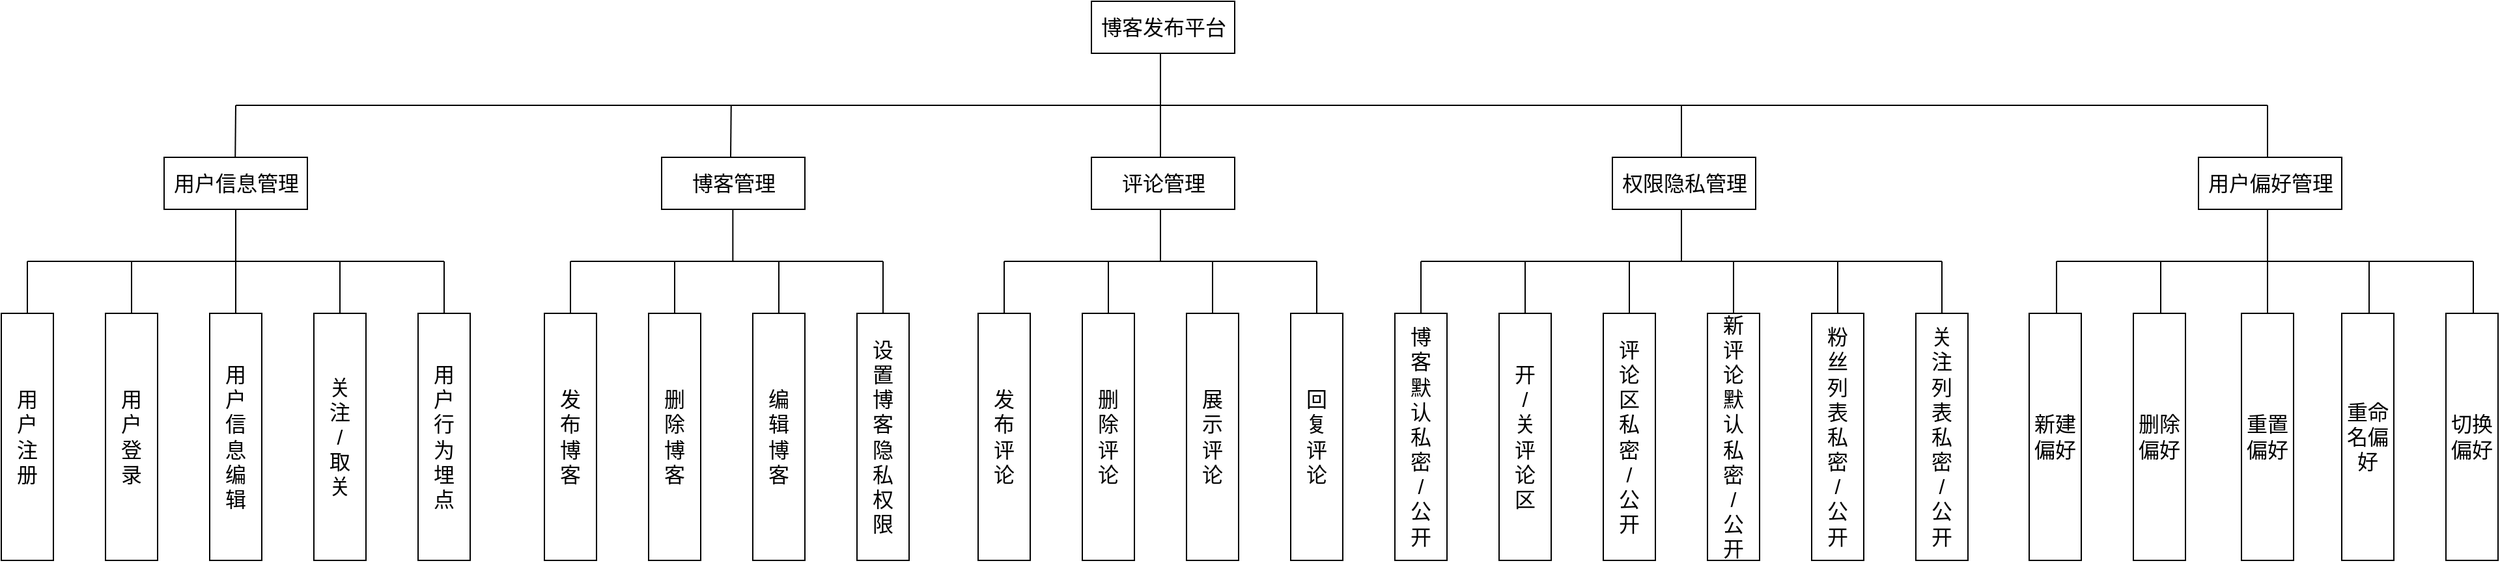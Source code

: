 <mxfile version="21.1.8" type="github">
  <diagram id="d-U0d1p46qxexb8Z6TgB" name="第 1 页">
    <mxGraphModel dx="2736" dy="-205" grid="1" gridSize="10" guides="1" tooltips="1" connect="1" arrows="1" fold="1" page="1" pageScale="1" pageWidth="827" pageHeight="1169" math="0" shadow="0">
      <root>
        <mxCell id="0" />
        <mxCell id="1" parent="0" />
        <mxCell id="C9Y4gFjEJ6BBRUexVg0w-4" value="用户信息管理" style="html=1;fontSize=16;" parent="1" vertex="1">
          <mxGeometry x="-165" y="1440" width="110" height="40" as="geometry" />
        </mxCell>
        <mxCell id="C9Y4gFjEJ6BBRUexVg0w-6" value="评论管理" style="html=1;fontSize=16;" parent="1" vertex="1">
          <mxGeometry x="547" y="1440" width="110" height="40" as="geometry" />
        </mxCell>
        <mxCell id="C9Y4gFjEJ6BBRUexVg0w-7" value="权限隐私管理" style="html=1;fontSize=16;" parent="1" vertex="1">
          <mxGeometry x="947" y="1440" width="110" height="40" as="geometry" />
        </mxCell>
        <mxCell id="C9Y4gFjEJ6BBRUexVg0w-8" value="用户偏好管理" style="html=1;fontSize=16;" parent="1" vertex="1">
          <mxGeometry x="1397" y="1440" width="110" height="40" as="geometry" />
        </mxCell>
        <mxCell id="C9Y4gFjEJ6BBRUexVg0w-10" value="&lt;div style=&quot;font-size: 16px;&quot;&gt;用&lt;/div&gt;&lt;div style=&quot;font-size: 16px;&quot;&gt;户&lt;/div&gt;&lt;div style=&quot;font-size: 16px;&quot;&gt;登&lt;/div&gt;&lt;div style=&quot;font-size: 16px;&quot;&gt;录&lt;/div&gt;" style="html=1;whiteSpace=wrap;fontSize=16;" parent="1" vertex="1">
          <mxGeometry x="-210" y="1560" width="40" height="190" as="geometry" />
        </mxCell>
        <mxCell id="C9Y4gFjEJ6BBRUexVg0w-11" value="&lt;div style=&quot;font-size: 16px;&quot;&gt;用&lt;/div&gt;&lt;div style=&quot;font-size: 16px;&quot;&gt;户&lt;/div&gt;&lt;div style=&quot;font-size: 16px;&quot;&gt;注&lt;/div&gt;&lt;div style=&quot;font-size: 16px;&quot;&gt;册&lt;/div&gt;" style="html=1;fontSize=16;whiteSpace=wrap;" parent="1" vertex="1">
          <mxGeometry x="-290" y="1560" width="40" height="190" as="geometry" />
        </mxCell>
        <mxCell id="C9Y4gFjEJ6BBRUexVg0w-12" value="&lt;div&gt;关&lt;/div&gt;&lt;div&gt;注&lt;/div&gt;&lt;div&gt;/&lt;/div&gt;&lt;div&gt;取&lt;/div&gt;&lt;div&gt;关&lt;/div&gt;" style="html=1;whiteSpace=wrap;fontSize=16;" parent="1" vertex="1">
          <mxGeometry x="-50" y="1560" width="40" height="190" as="geometry" />
        </mxCell>
        <mxCell id="C9Y4gFjEJ6BBRUexVg0w-13" value="&lt;div&gt;用&lt;/div&gt;&lt;div&gt;户&lt;/div&gt;&lt;div&gt;信&lt;/div&gt;&lt;div&gt;息&lt;/div&gt;&lt;div&gt;编&lt;/div&gt;&lt;div&gt;辑&lt;/div&gt;" style="html=1;whiteSpace=wrap;fontSize=16;" parent="1" vertex="1">
          <mxGeometry x="-130" y="1560" width="40" height="190" as="geometry" />
        </mxCell>
        <mxCell id="C9Y4gFjEJ6BBRUexVg0w-15" value="&lt;div&gt;用&lt;/div&gt;&lt;div&gt;户&lt;/div&gt;&lt;div&gt;行&lt;/div&gt;&lt;div&gt;为&lt;/div&gt;&lt;div&gt;埋&lt;/div&gt;&lt;div&gt;点&lt;/div&gt;" style="html=1;whiteSpace=wrap;fontSize=16;" parent="1" vertex="1">
          <mxGeometry x="30" y="1560" width="40" height="190" as="geometry" />
        </mxCell>
        <mxCell id="C9Y4gFjEJ6BBRUexVg0w-43" value="" style="endArrow=none;html=1;rounded=0;exitX=0.5;exitY=1;exitDx=0;exitDy=0;" parent="1" edge="1" source="C9Y4gFjEJ6BBRUexVg0w-4">
          <mxGeometry width="50" height="50" relative="1" as="geometry">
            <mxPoint x="-10" y="1490" as="sourcePoint" />
            <mxPoint x="-110" y="1520" as="targetPoint" />
          </mxGeometry>
        </mxCell>
        <mxCell id="C9Y4gFjEJ6BBRUexVg0w-44" value="" style="endArrow=none;html=1;rounded=0;" parent="1" edge="1">
          <mxGeometry width="50" height="50" relative="1" as="geometry">
            <mxPoint x="-270" y="1520" as="sourcePoint" />
            <mxPoint x="50" y="1520" as="targetPoint" />
          </mxGeometry>
        </mxCell>
        <mxCell id="C9Y4gFjEJ6BBRUexVg0w-51" value="" style="endArrow=none;html=1;rounded=0;entryX=0.5;entryY=0;entryDx=0;entryDy=0;" parent="1" target="C9Y4gFjEJ6BBRUexVg0w-11" edge="1">
          <mxGeometry width="50" height="50" relative="1" as="geometry">
            <mxPoint x="-270" y="1520" as="sourcePoint" />
            <mxPoint x="70" y="1340" as="targetPoint" />
          </mxGeometry>
        </mxCell>
        <mxCell id="C9Y4gFjEJ6BBRUexVg0w-57" value="" style="endArrow=none;html=1;rounded=0;entryX=0.5;entryY=0;entryDx=0;entryDy=0;" parent="1" edge="1" target="C9Y4gFjEJ6BBRUexVg0w-10">
          <mxGeometry width="50" height="50" relative="1" as="geometry">
            <mxPoint x="-190" y="1520" as="sourcePoint" />
            <mxPoint x="60" y="1450" as="targetPoint" />
          </mxGeometry>
        </mxCell>
        <mxCell id="C9Y4gFjEJ6BBRUexVg0w-64" value="" style="endArrow=none;html=1;rounded=0;entryX=0.5;entryY=0;entryDx=0;entryDy=0;" parent="1" edge="1" target="C9Y4gFjEJ6BBRUexVg0w-13">
          <mxGeometry width="50" height="50" relative="1" as="geometry">
            <mxPoint x="-110" y="1520" as="sourcePoint" />
            <mxPoint x="60" y="1494.89" as="targetPoint" />
          </mxGeometry>
        </mxCell>
        <mxCell id="C9Y4gFjEJ6BBRUexVg0w-65" value="" style="endArrow=none;html=1;rounded=0;entryX=0.5;entryY=0;entryDx=0;entryDy=0;" parent="1" edge="1" target="C9Y4gFjEJ6BBRUexVg0w-12">
          <mxGeometry width="50" height="50" relative="1" as="geometry">
            <mxPoint x="-30" y="1520" as="sourcePoint" />
            <mxPoint x="60" y="1544.89" as="targetPoint" />
          </mxGeometry>
        </mxCell>
        <mxCell id="C9Y4gFjEJ6BBRUexVg0w-66" value="" style="endArrow=none;html=1;rounded=0;" parent="1" edge="1">
          <mxGeometry width="50" height="50" relative="1" as="geometry">
            <mxPoint x="50" y="1520" as="sourcePoint" />
            <mxPoint x="50" y="1560" as="targetPoint" />
          </mxGeometry>
        </mxCell>
        <mxCell id="49IgF9m1il93z8ICgpWP-1" value="博客发布平台" style="html=1;fontSize=16;" vertex="1" parent="1">
          <mxGeometry x="547" y="1320" width="110" height="40" as="geometry" />
        </mxCell>
        <mxCell id="49IgF9m1il93z8ICgpWP-2" value="博客管理" style="html=1;fontSize=16;" vertex="1" parent="1">
          <mxGeometry x="217" y="1440" width="110" height="40" as="geometry" />
        </mxCell>
        <mxCell id="49IgF9m1il93z8ICgpWP-3" value="" style="endArrow=none;html=1;rounded=0;exitX=0.5;exitY=1;exitDx=0;exitDy=0;" edge="1" parent="1">
          <mxGeometry width="50" height="50" relative="1" as="geometry">
            <mxPoint x="271.68" y="1480" as="sourcePoint" />
            <mxPoint x="271.68" y="1520" as="targetPoint" />
          </mxGeometry>
        </mxCell>
        <mxCell id="49IgF9m1il93z8ICgpWP-4" value="" style="endArrow=none;html=1;rounded=0;" edge="1" parent="1">
          <mxGeometry width="50" height="50" relative="1" as="geometry">
            <mxPoint x="147" y="1520" as="sourcePoint" />
            <mxPoint x="387" y="1520" as="targetPoint" />
          </mxGeometry>
        </mxCell>
        <mxCell id="49IgF9m1il93z8ICgpWP-6" value="" style="endArrow=none;html=1;rounded=0;entryX=0.5;entryY=0;entryDx=0;entryDy=0;" edge="1" parent="1">
          <mxGeometry width="50" height="50" relative="1" as="geometry">
            <mxPoint x="147" y="1520" as="sourcePoint" />
            <mxPoint x="147" y="1560" as="targetPoint" />
          </mxGeometry>
        </mxCell>
        <mxCell id="49IgF9m1il93z8ICgpWP-7" value="" style="endArrow=none;html=1;rounded=0;entryX=0.5;entryY=0;entryDx=0;entryDy=0;" edge="1" parent="1">
          <mxGeometry width="50" height="50" relative="1" as="geometry">
            <mxPoint x="227" y="1520" as="sourcePoint" />
            <mxPoint x="227" y="1560" as="targetPoint" />
          </mxGeometry>
        </mxCell>
        <mxCell id="49IgF9m1il93z8ICgpWP-8" value="" style="endArrow=none;html=1;rounded=0;entryX=0.5;entryY=0;entryDx=0;entryDy=0;" edge="1" parent="1">
          <mxGeometry width="50" height="50" relative="1" as="geometry">
            <mxPoint x="387" y="1520" as="sourcePoint" />
            <mxPoint x="387" y="1560" as="targetPoint" />
          </mxGeometry>
        </mxCell>
        <mxCell id="49IgF9m1il93z8ICgpWP-9" value="" style="endArrow=none;html=1;rounded=0;" edge="1" parent="1">
          <mxGeometry width="50" height="50" relative="1" as="geometry">
            <mxPoint x="307" y="1520" as="sourcePoint" />
            <mxPoint x="307" y="1560" as="targetPoint" />
          </mxGeometry>
        </mxCell>
        <mxCell id="49IgF9m1il93z8ICgpWP-17" value="" style="endArrow=none;html=1;rounded=0;exitX=0.5;exitY=1;exitDx=0;exitDy=0;" edge="1" parent="1">
          <mxGeometry width="50" height="50" relative="1" as="geometry">
            <mxPoint x="1000" y="1480" as="sourcePoint" />
            <mxPoint x="1000" y="1520" as="targetPoint" />
          </mxGeometry>
        </mxCell>
        <mxCell id="49IgF9m1il93z8ICgpWP-18" value="" style="endArrow=none;html=1;rounded=0;" edge="1" parent="1">
          <mxGeometry width="50" height="50" relative="1" as="geometry">
            <mxPoint x="800" y="1520" as="sourcePoint" />
            <mxPoint x="1200" y="1520" as="targetPoint" />
          </mxGeometry>
        </mxCell>
        <mxCell id="49IgF9m1il93z8ICgpWP-19" value="" style="endArrow=none;html=1;rounded=0;entryX=0.5;entryY=0;entryDx=0;entryDy=0;" edge="1" parent="1">
          <mxGeometry width="50" height="50" relative="1" as="geometry">
            <mxPoint x="800" y="1520" as="sourcePoint" />
            <mxPoint x="800" y="1560" as="targetPoint" />
          </mxGeometry>
        </mxCell>
        <mxCell id="49IgF9m1il93z8ICgpWP-20" value="" style="endArrow=none;html=1;rounded=0;entryX=0.5;entryY=0;entryDx=0;entryDy=0;" edge="1" parent="1">
          <mxGeometry width="50" height="50" relative="1" as="geometry">
            <mxPoint x="880" y="1520" as="sourcePoint" />
            <mxPoint x="880" y="1560" as="targetPoint" />
          </mxGeometry>
        </mxCell>
        <mxCell id="49IgF9m1il93z8ICgpWP-21" value="" style="endArrow=none;html=1;rounded=0;entryX=0.5;entryY=0;entryDx=0;entryDy=0;" edge="1" parent="1">
          <mxGeometry width="50" height="50" relative="1" as="geometry">
            <mxPoint x="960" y="1520" as="sourcePoint" />
            <mxPoint x="960" y="1560" as="targetPoint" />
          </mxGeometry>
        </mxCell>
        <mxCell id="49IgF9m1il93z8ICgpWP-22" value="" style="endArrow=none;html=1;rounded=0;entryX=0.5;entryY=0;entryDx=0;entryDy=0;" edge="1" parent="1">
          <mxGeometry width="50" height="50" relative="1" as="geometry">
            <mxPoint x="1040" y="1520" as="sourcePoint" />
            <mxPoint x="1040" y="1560" as="targetPoint" />
          </mxGeometry>
        </mxCell>
        <mxCell id="49IgF9m1il93z8ICgpWP-23" value="" style="endArrow=none;html=1;rounded=0;" edge="1" parent="1">
          <mxGeometry width="50" height="50" relative="1" as="geometry">
            <mxPoint x="1288" y="1520" as="sourcePoint" />
            <mxPoint x="1288" y="1560" as="targetPoint" />
          </mxGeometry>
        </mxCell>
        <mxCell id="49IgF9m1il93z8ICgpWP-24" value="" style="endArrow=none;html=1;rounded=0;" edge="1" parent="1">
          <mxGeometry width="50" height="50" relative="1" as="geometry">
            <mxPoint x="1450" y="1480" as="sourcePoint" />
            <mxPoint x="1450" y="1520" as="targetPoint" />
          </mxGeometry>
        </mxCell>
        <mxCell id="49IgF9m1il93z8ICgpWP-25" value="" style="endArrow=none;html=1;rounded=0;" edge="1" parent="1">
          <mxGeometry width="50" height="50" relative="1" as="geometry">
            <mxPoint x="1288" y="1520" as="sourcePoint" />
            <mxPoint x="1608" y="1520" as="targetPoint" />
          </mxGeometry>
        </mxCell>
        <mxCell id="49IgF9m1il93z8ICgpWP-26" value="" style="endArrow=none;html=1;rounded=0;entryX=0.5;entryY=0;entryDx=0;entryDy=0;" edge="1" parent="1">
          <mxGeometry width="50" height="50" relative="1" as="geometry">
            <mxPoint x="1120" y="1520" as="sourcePoint" />
            <mxPoint x="1120" y="1560" as="targetPoint" />
          </mxGeometry>
        </mxCell>
        <mxCell id="49IgF9m1il93z8ICgpWP-27" value="" style="endArrow=none;html=1;rounded=0;entryX=0.5;entryY=0;entryDx=0;entryDy=0;" edge="1" parent="1">
          <mxGeometry width="50" height="50" relative="1" as="geometry">
            <mxPoint x="1368" y="1520" as="sourcePoint" />
            <mxPoint x="1368" y="1560" as="targetPoint" />
          </mxGeometry>
        </mxCell>
        <mxCell id="49IgF9m1il93z8ICgpWP-28" value="" style="endArrow=none;html=1;rounded=0;entryX=0.5;entryY=0;entryDx=0;entryDy=0;" edge="1" parent="1" target="49IgF9m1il93z8ICgpWP-75">
          <mxGeometry width="50" height="50" relative="1" as="geometry">
            <mxPoint x="1450" y="1520" as="sourcePoint" />
            <mxPoint x="1448" y="1560" as="targetPoint" />
          </mxGeometry>
        </mxCell>
        <mxCell id="49IgF9m1il93z8ICgpWP-29" value="" style="endArrow=none;html=1;rounded=0;entryX=0.5;entryY=0;entryDx=0;entryDy=0;" edge="1" parent="1">
          <mxGeometry width="50" height="50" relative="1" as="geometry">
            <mxPoint x="1528" y="1520" as="sourcePoint" />
            <mxPoint x="1528" y="1560" as="targetPoint" />
          </mxGeometry>
        </mxCell>
        <mxCell id="49IgF9m1il93z8ICgpWP-30" value="" style="endArrow=none;html=1;rounded=0;" edge="1" parent="1">
          <mxGeometry width="50" height="50" relative="1" as="geometry">
            <mxPoint x="1608" y="1520" as="sourcePoint" />
            <mxPoint x="1608" y="1560" as="targetPoint" />
          </mxGeometry>
        </mxCell>
        <mxCell id="49IgF9m1il93z8ICgpWP-31" value="" style="endArrow=none;html=1;rounded=0;exitX=0.5;exitY=1;exitDx=0;exitDy=0;" edge="1" parent="1">
          <mxGeometry width="50" height="50" relative="1" as="geometry">
            <mxPoint x="600" y="1480" as="sourcePoint" />
            <mxPoint x="600" y="1520" as="targetPoint" />
          </mxGeometry>
        </mxCell>
        <mxCell id="49IgF9m1il93z8ICgpWP-32" value="" style="endArrow=none;html=1;rounded=0;" edge="1" parent="1">
          <mxGeometry width="50" height="50" relative="1" as="geometry">
            <mxPoint x="480" y="1520" as="sourcePoint" />
            <mxPoint x="720" y="1520" as="targetPoint" />
          </mxGeometry>
        </mxCell>
        <mxCell id="49IgF9m1il93z8ICgpWP-33" value="" style="endArrow=none;html=1;rounded=0;entryX=0.5;entryY=0;entryDx=0;entryDy=0;" edge="1" parent="1">
          <mxGeometry width="50" height="50" relative="1" as="geometry">
            <mxPoint x="480" y="1520" as="sourcePoint" />
            <mxPoint x="480" y="1560" as="targetPoint" />
          </mxGeometry>
        </mxCell>
        <mxCell id="49IgF9m1il93z8ICgpWP-34" value="" style="endArrow=none;html=1;rounded=0;entryX=0.5;entryY=0;entryDx=0;entryDy=0;" edge="1" parent="1">
          <mxGeometry width="50" height="50" relative="1" as="geometry">
            <mxPoint x="560" y="1520" as="sourcePoint" />
            <mxPoint x="560" y="1560" as="targetPoint" />
          </mxGeometry>
        </mxCell>
        <mxCell id="49IgF9m1il93z8ICgpWP-35" value="" style="endArrow=none;html=1;rounded=0;entryX=0.5;entryY=0;entryDx=0;entryDy=0;" edge="1" parent="1">
          <mxGeometry width="50" height="50" relative="1" as="geometry">
            <mxPoint x="720" y="1520" as="sourcePoint" />
            <mxPoint x="720" y="1560" as="targetPoint" />
          </mxGeometry>
        </mxCell>
        <mxCell id="49IgF9m1il93z8ICgpWP-36" value="" style="endArrow=none;html=1;rounded=0;" edge="1" parent="1">
          <mxGeometry width="50" height="50" relative="1" as="geometry">
            <mxPoint x="640" y="1520" as="sourcePoint" />
            <mxPoint x="640" y="1560" as="targetPoint" />
          </mxGeometry>
        </mxCell>
        <mxCell id="49IgF9m1il93z8ICgpWP-37" value="" style="endArrow=none;html=1;rounded=0;" edge="1" parent="1">
          <mxGeometry width="50" height="50" relative="1" as="geometry">
            <mxPoint x="1200" y="1520" as="sourcePoint" />
            <mxPoint x="1200" y="1560" as="targetPoint" />
          </mxGeometry>
        </mxCell>
        <mxCell id="49IgF9m1il93z8ICgpWP-48" value="&lt;div&gt;发&lt;/div&gt;&lt;div&gt;布&lt;/div&gt;&lt;div&gt;博&lt;/div&gt;&lt;div&gt;客&lt;/div&gt;" style="html=1;fontSize=16;whiteSpace=wrap;" vertex="1" parent="1">
          <mxGeometry x="127" y="1560" width="40" height="190" as="geometry" />
        </mxCell>
        <mxCell id="49IgF9m1il93z8ICgpWP-49" value="&lt;div&gt;删&lt;/div&gt;&lt;div&gt;除&lt;/div&gt;&lt;div&gt;博&lt;/div&gt;&lt;div&gt;客&lt;/div&gt;" style="html=1;fontSize=16;whiteSpace=wrap;" vertex="1" parent="1">
          <mxGeometry x="207" y="1560" width="40" height="190" as="geometry" />
        </mxCell>
        <mxCell id="49IgF9m1il93z8ICgpWP-50" value="&lt;div&gt;编&lt;/div&gt;&lt;div&gt;辑&lt;/div&gt;&lt;div&gt;博&lt;/div&gt;&lt;div&gt;客&lt;/div&gt;" style="html=1;fontSize=16;whiteSpace=wrap;" vertex="1" parent="1">
          <mxGeometry x="287" y="1560" width="40" height="190" as="geometry" />
        </mxCell>
        <mxCell id="49IgF9m1il93z8ICgpWP-51" value="&lt;div&gt;设&lt;/div&gt;&lt;div&gt;置&lt;/div&gt;&lt;div&gt;博&lt;/div&gt;&lt;div&gt;客&lt;/div&gt;&lt;div&gt;隐&lt;/div&gt;&lt;div&gt;私&lt;/div&gt;&lt;div&gt;权&lt;/div&gt;&lt;div&gt;限&lt;/div&gt;" style="html=1;fontSize=16;whiteSpace=wrap;" vertex="1" parent="1">
          <mxGeometry x="367" y="1560" width="40" height="190" as="geometry" />
        </mxCell>
        <mxCell id="49IgF9m1il93z8ICgpWP-52" value="&lt;div&gt;发&lt;/div&gt;&lt;div&gt;布&lt;/div&gt;&lt;div&gt;评&lt;/div&gt;&lt;div&gt;论&lt;br&gt;&lt;/div&gt;" style="html=1;fontSize=16;whiteSpace=wrap;" vertex="1" parent="1">
          <mxGeometry x="460" y="1560" width="40" height="190" as="geometry" />
        </mxCell>
        <mxCell id="49IgF9m1il93z8ICgpWP-53" value="&lt;div&gt;删&lt;/div&gt;&lt;div&gt;除&lt;/div&gt;&lt;div&gt;评&lt;/div&gt;&lt;div&gt;论&lt;br&gt;&lt;/div&gt;" style="html=1;fontSize=16;whiteSpace=wrap;" vertex="1" parent="1">
          <mxGeometry x="540" y="1560" width="40" height="190" as="geometry" />
        </mxCell>
        <mxCell id="49IgF9m1il93z8ICgpWP-54" value="&lt;div&gt;展&lt;/div&gt;&lt;div&gt;示&lt;/div&gt;&lt;div&gt;评&lt;/div&gt;&lt;div&gt;论&lt;/div&gt;" style="html=1;fontSize=16;whiteSpace=wrap;" vertex="1" parent="1">
          <mxGeometry x="620" y="1560" width="40" height="190" as="geometry" />
        </mxCell>
        <mxCell id="49IgF9m1il93z8ICgpWP-55" value="&lt;div&gt;回&lt;/div&gt;&lt;div&gt;复&lt;/div&gt;&lt;div&gt;评&lt;/div&gt;&lt;div&gt;论&lt;/div&gt;" style="html=1;fontSize=16;whiteSpace=wrap;" vertex="1" parent="1">
          <mxGeometry x="700" y="1560" width="40" height="190" as="geometry" />
        </mxCell>
        <mxCell id="49IgF9m1il93z8ICgpWP-56" value="&lt;div&gt;博&lt;/div&gt;&lt;div&gt;客&lt;/div&gt;&lt;div&gt;默&lt;/div&gt;&lt;div&gt;认&lt;/div&gt;&lt;div&gt;私&lt;/div&gt;&lt;div&gt;密&lt;/div&gt;&lt;div&gt;/&lt;/div&gt;&lt;div&gt;公&lt;/div&gt;&lt;div&gt;开&lt;/div&gt;" style="html=1;fontSize=16;whiteSpace=wrap;" vertex="1" parent="1">
          <mxGeometry x="780" y="1560" width="40" height="190" as="geometry" />
        </mxCell>
        <mxCell id="49IgF9m1il93z8ICgpWP-57" value="&lt;div&gt;开&lt;/div&gt;&lt;div&gt;/&lt;/div&gt;&lt;div&gt;关&lt;/div&gt;&lt;div&gt;评&lt;/div&gt;&lt;div&gt;论&lt;/div&gt;&lt;div&gt;区&lt;/div&gt;" style="html=1;fontSize=16;whiteSpace=wrap;" vertex="1" parent="1">
          <mxGeometry x="860" y="1560" width="40" height="190" as="geometry" />
        </mxCell>
        <mxCell id="49IgF9m1il93z8ICgpWP-58" value="&lt;div&gt;评&lt;/div&gt;&lt;div&gt;论&lt;/div&gt;&lt;div&gt;区&lt;/div&gt;&lt;div&gt;私&lt;/div&gt;&lt;div&gt;密&lt;/div&gt;&lt;div&gt;/&lt;/div&gt;&lt;div&gt;公&lt;/div&gt;&lt;div&gt;开&lt;/div&gt;" style="html=1;fontSize=16;whiteSpace=wrap;" vertex="1" parent="1">
          <mxGeometry x="940" y="1560" width="40" height="190" as="geometry" />
        </mxCell>
        <mxCell id="49IgF9m1il93z8ICgpWP-59" value="&lt;div&gt;新&lt;/div&gt;&lt;div&gt;评&lt;/div&gt;&lt;div&gt;论&lt;/div&gt;&lt;div&gt;默&lt;/div&gt;&lt;div&gt;认&lt;/div&gt;&lt;div&gt;私&lt;/div&gt;&lt;div&gt;密&lt;/div&gt;&lt;div&gt;/&lt;/div&gt;&lt;div&gt;公&lt;/div&gt;&lt;div&gt;开&lt;/div&gt;" style="html=1;fontSize=16;whiteSpace=wrap;" vertex="1" parent="1">
          <mxGeometry x="1020" y="1560" width="40" height="190" as="geometry" />
        </mxCell>
        <mxCell id="49IgF9m1il93z8ICgpWP-60" value="&lt;div&gt;粉&lt;/div&gt;&lt;div&gt;丝&lt;/div&gt;&lt;div&gt;列&lt;/div&gt;&lt;div&gt;表&lt;/div&gt;&lt;div&gt;私&lt;/div&gt;&lt;div&gt;密&lt;/div&gt;&lt;div&gt;/&lt;/div&gt;&lt;div&gt;公&lt;/div&gt;&lt;div&gt;开&lt;/div&gt;" style="html=1;fontSize=16;whiteSpace=wrap;" vertex="1" parent="1">
          <mxGeometry x="1100" y="1560" width="40" height="190" as="geometry" />
        </mxCell>
        <mxCell id="49IgF9m1il93z8ICgpWP-61" value="&lt;div&gt;关&lt;/div&gt;&lt;div&gt;注&lt;/div&gt;&lt;div&gt;列&lt;/div&gt;&lt;div&gt;表&lt;/div&gt;&lt;div&gt;私&lt;/div&gt;&lt;div&gt;密&lt;/div&gt;&lt;div&gt;/&lt;/div&gt;&lt;div&gt;公&lt;/div&gt;&lt;div&gt;开&lt;/div&gt;" style="html=1;fontSize=16;whiteSpace=wrap;" vertex="1" parent="1">
          <mxGeometry x="1180" y="1560" width="40" height="190" as="geometry" />
        </mxCell>
        <mxCell id="49IgF9m1il93z8ICgpWP-73" value="新建偏好" style="html=1;fontSize=16;whiteSpace=wrap;" vertex="1" parent="1">
          <mxGeometry x="1267" y="1560" width="40" height="190" as="geometry" />
        </mxCell>
        <mxCell id="49IgF9m1il93z8ICgpWP-74" value="删除偏好" style="html=1;fontSize=16;whiteSpace=wrap;" vertex="1" parent="1">
          <mxGeometry x="1347" y="1560" width="40" height="190" as="geometry" />
        </mxCell>
        <mxCell id="49IgF9m1il93z8ICgpWP-75" value="重置偏好" style="html=1;fontSize=16;whiteSpace=wrap;" vertex="1" parent="1">
          <mxGeometry x="1430" y="1560" width="40" height="190" as="geometry" />
        </mxCell>
        <mxCell id="49IgF9m1il93z8ICgpWP-76" value="重命名偏好" style="html=1;fontSize=16;whiteSpace=wrap;" vertex="1" parent="1">
          <mxGeometry x="1507" y="1560" width="40" height="190" as="geometry" />
        </mxCell>
        <mxCell id="49IgF9m1il93z8ICgpWP-77" value="切换偏好" style="html=1;fontSize=16;whiteSpace=wrap;" vertex="1" parent="1">
          <mxGeometry x="1587" y="1560" width="40" height="190" as="geometry" />
        </mxCell>
        <mxCell id="49IgF9m1il93z8ICgpWP-78" value="" style="endArrow=none;html=1;rounded=0;" edge="1" parent="1">
          <mxGeometry width="50" height="50" relative="1" as="geometry">
            <mxPoint x="600" y="1360" as="sourcePoint" />
            <mxPoint x="600" y="1440" as="targetPoint" />
          </mxGeometry>
        </mxCell>
        <mxCell id="49IgF9m1il93z8ICgpWP-79" value="" style="endArrow=none;html=1;rounded=0;" edge="1" parent="1">
          <mxGeometry width="50" height="50" relative="1" as="geometry">
            <mxPoint x="-110" y="1400" as="sourcePoint" />
            <mxPoint x="1450" y="1400" as="targetPoint" />
          </mxGeometry>
        </mxCell>
        <mxCell id="49IgF9m1il93z8ICgpWP-80" value="" style="endArrow=none;html=1;rounded=0;" edge="1" parent="1">
          <mxGeometry width="50" height="50" relative="1" as="geometry">
            <mxPoint x="-110" y="1400" as="sourcePoint" />
            <mxPoint x="-110.38" y="1440" as="targetPoint" />
          </mxGeometry>
        </mxCell>
        <mxCell id="49IgF9m1il93z8ICgpWP-81" value="" style="endArrow=none;html=1;rounded=0;" edge="1" parent="1">
          <mxGeometry width="50" height="50" relative="1" as="geometry">
            <mxPoint x="270.38" y="1400" as="sourcePoint" />
            <mxPoint x="270" y="1440" as="targetPoint" />
          </mxGeometry>
        </mxCell>
        <mxCell id="49IgF9m1il93z8ICgpWP-83" value="" style="endArrow=none;html=1;rounded=0;" edge="1" parent="1">
          <mxGeometry width="50" height="50" relative="1" as="geometry">
            <mxPoint x="1000" y="1400" as="sourcePoint" />
            <mxPoint x="1000" y="1440" as="targetPoint" />
          </mxGeometry>
        </mxCell>
        <mxCell id="49IgF9m1il93z8ICgpWP-84" value="" style="endArrow=none;html=1;rounded=0;" edge="1" parent="1">
          <mxGeometry width="50" height="50" relative="1" as="geometry">
            <mxPoint x="1450" y="1400" as="sourcePoint" />
            <mxPoint x="1450" y="1440" as="targetPoint" />
          </mxGeometry>
        </mxCell>
      </root>
    </mxGraphModel>
  </diagram>
</mxfile>
